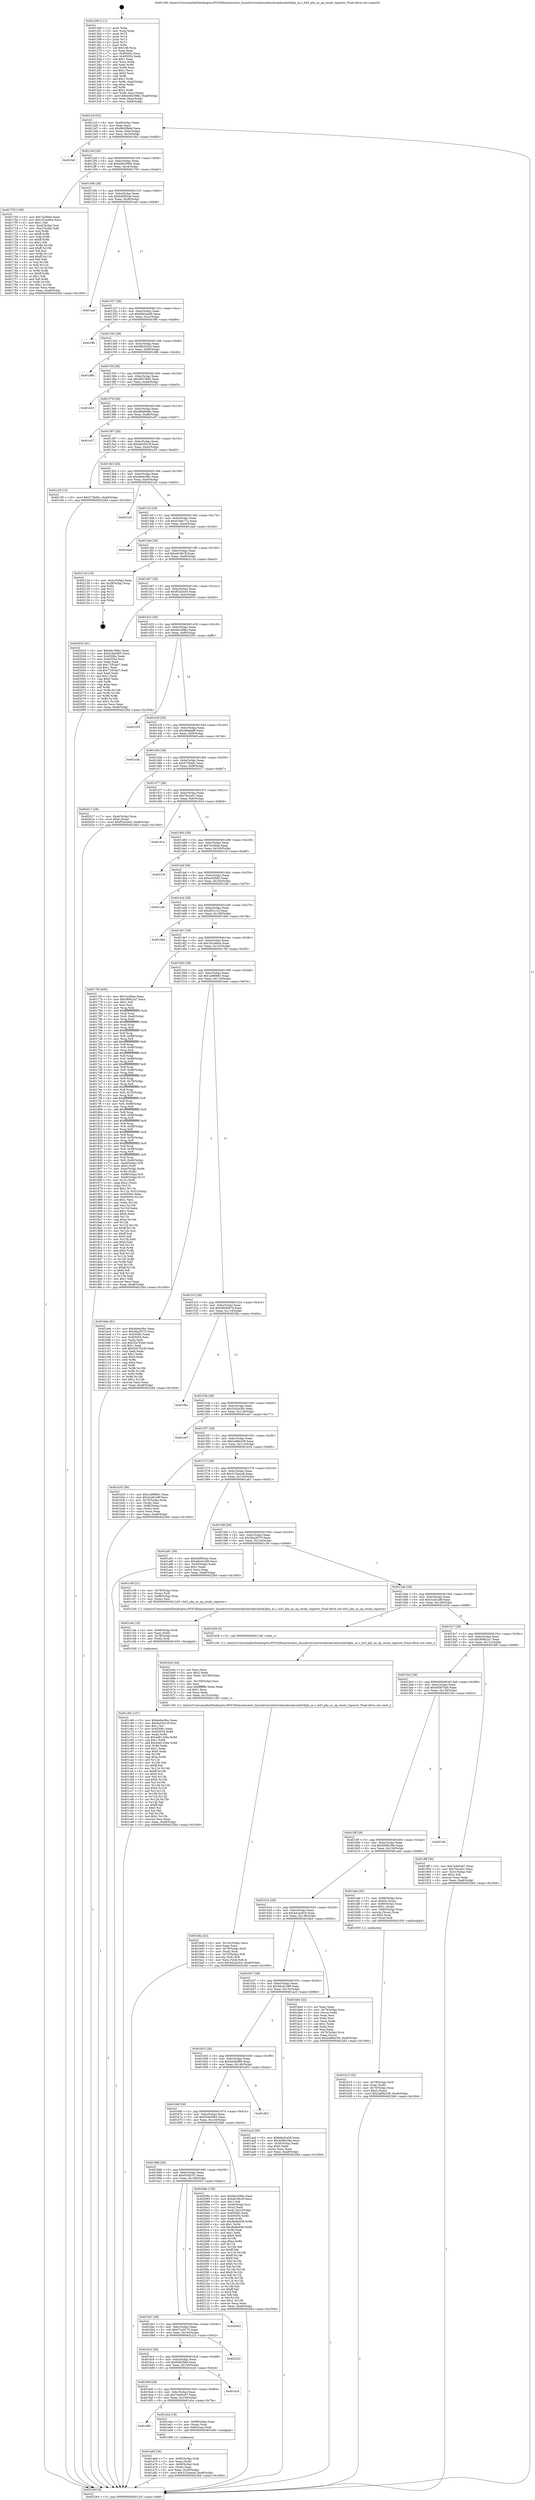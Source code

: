 digraph "0x401260" {
  label = "0x401260 (/mnt/c/Users/mathe/Desktop/tcc/POCII/binaries/extr_linuxdriversnetwirelessbroadcomb43phy_ac.c_b43_phy_ac_op_recalc_txpower_Final-ollvm.out::main(0))"
  labelloc = "t"
  node[shape=record]

  Entry [label="",width=0.3,height=0.3,shape=circle,fillcolor=black,style=filled]
  "0x4012cf" [label="{
     0x4012cf [32]\l
     | [instrs]\l
     &nbsp;&nbsp;0x4012cf \<+6\>: mov -0xa8(%rbp),%eax\l
     &nbsp;&nbsp;0x4012d5 \<+2\>: mov %eax,%ecx\l
     &nbsp;&nbsp;0x4012d7 \<+6\>: sub $0x9645fbb6,%ecx\l
     &nbsp;&nbsp;0x4012dd \<+6\>: mov %eax,-0xbc(%rbp)\l
     &nbsp;&nbsp;0x4012e3 \<+6\>: mov %ecx,-0xc0(%rbp)\l
     &nbsp;&nbsp;0x4012e9 \<+6\>: je 0000000000401fe5 \<main+0xd85\>\l
  }"]
  "0x401fe5" [label="{
     0x401fe5\l
  }", style=dashed]
  "0x4012ef" [label="{
     0x4012ef [28]\l
     | [instrs]\l
     &nbsp;&nbsp;0x4012ef \<+5\>: jmp 00000000004012f4 \<main+0x94\>\l
     &nbsp;&nbsp;0x4012f4 \<+6\>: mov -0xbc(%rbp),%eax\l
     &nbsp;&nbsp;0x4012fa \<+5\>: sub $0xb492396b,%eax\l
     &nbsp;&nbsp;0x4012ff \<+6\>: mov %eax,-0xc4(%rbp)\l
     &nbsp;&nbsp;0x401305 \<+6\>: je 0000000000401705 \<main+0x4a5\>\l
  }"]
  Exit [label="",width=0.3,height=0.3,shape=circle,fillcolor=black,style=filled,peripheries=2]
  "0x401705" [label="{
     0x401705 [106]\l
     | [instrs]\l
     &nbsp;&nbsp;0x401705 \<+5\>: mov $0x7ec0bbe,%eax\l
     &nbsp;&nbsp;0x40170a \<+5\>: mov $0x181eddca,%ecx\l
     &nbsp;&nbsp;0x40170f \<+2\>: mov $0x1,%dl\l
     &nbsp;&nbsp;0x401711 \<+7\>: mov -0xa2(%rbp),%sil\l
     &nbsp;&nbsp;0x401718 \<+7\>: mov -0xa1(%rbp),%dil\l
     &nbsp;&nbsp;0x40171f \<+3\>: mov %sil,%r8b\l
     &nbsp;&nbsp;0x401722 \<+4\>: xor $0xff,%r8b\l
     &nbsp;&nbsp;0x401726 \<+3\>: mov %dil,%r9b\l
     &nbsp;&nbsp;0x401729 \<+4\>: xor $0xff,%r9b\l
     &nbsp;&nbsp;0x40172d \<+3\>: xor $0x1,%dl\l
     &nbsp;&nbsp;0x401730 \<+3\>: mov %r8b,%r10b\l
     &nbsp;&nbsp;0x401733 \<+4\>: and $0xff,%r10b\l
     &nbsp;&nbsp;0x401737 \<+3\>: and %dl,%sil\l
     &nbsp;&nbsp;0x40173a \<+3\>: mov %r9b,%r11b\l
     &nbsp;&nbsp;0x40173d \<+4\>: and $0xff,%r11b\l
     &nbsp;&nbsp;0x401741 \<+3\>: and %dl,%dil\l
     &nbsp;&nbsp;0x401744 \<+3\>: or %sil,%r10b\l
     &nbsp;&nbsp;0x401747 \<+3\>: or %dil,%r11b\l
     &nbsp;&nbsp;0x40174a \<+3\>: xor %r11b,%r10b\l
     &nbsp;&nbsp;0x40174d \<+3\>: or %r9b,%r8b\l
     &nbsp;&nbsp;0x401750 \<+4\>: xor $0xff,%r8b\l
     &nbsp;&nbsp;0x401754 \<+3\>: or $0x1,%dl\l
     &nbsp;&nbsp;0x401757 \<+3\>: and %dl,%r8b\l
     &nbsp;&nbsp;0x40175a \<+3\>: or %r8b,%r10b\l
     &nbsp;&nbsp;0x40175d \<+4\>: test $0x1,%r10b\l
     &nbsp;&nbsp;0x401761 \<+3\>: cmovne %ecx,%eax\l
     &nbsp;&nbsp;0x401764 \<+6\>: mov %eax,-0xa8(%rbp)\l
     &nbsp;&nbsp;0x40176a \<+5\>: jmp 000000000040226d \<main+0x100d\>\l
  }"]
  "0x40130b" [label="{
     0x40130b [28]\l
     | [instrs]\l
     &nbsp;&nbsp;0x40130b \<+5\>: jmp 0000000000401310 \<main+0xb0\>\l
     &nbsp;&nbsp;0x401310 \<+6\>: mov -0xbc(%rbp),%eax\l
     &nbsp;&nbsp;0x401316 \<+5\>: sub $0xb4f002ae,%eax\l
     &nbsp;&nbsp;0x40131b \<+6\>: mov %eax,-0xc8(%rbp)\l
     &nbsp;&nbsp;0x401321 \<+6\>: je 0000000000401aaf \<main+0x84f\>\l
  }"]
  "0x40226d" [label="{
     0x40226d [5]\l
     | [instrs]\l
     &nbsp;&nbsp;0x40226d \<+5\>: jmp 00000000004012cf \<main+0x6f\>\l
  }"]
  "0x401260" [label="{
     0x401260 [111]\l
     | [instrs]\l
     &nbsp;&nbsp;0x401260 \<+1\>: push %rbp\l
     &nbsp;&nbsp;0x401261 \<+3\>: mov %rsp,%rbp\l
     &nbsp;&nbsp;0x401264 \<+2\>: push %r15\l
     &nbsp;&nbsp;0x401266 \<+2\>: push %r14\l
     &nbsp;&nbsp;0x401268 \<+2\>: push %r13\l
     &nbsp;&nbsp;0x40126a \<+2\>: push %r12\l
     &nbsp;&nbsp;0x40126c \<+1\>: push %rbx\l
     &nbsp;&nbsp;0x40126d \<+7\>: sub $0x148,%rsp\l
     &nbsp;&nbsp;0x401274 \<+2\>: xor %eax,%eax\l
     &nbsp;&nbsp;0x401276 \<+7\>: mov 0x40506c,%ecx\l
     &nbsp;&nbsp;0x40127d \<+7\>: mov 0x405054,%edx\l
     &nbsp;&nbsp;0x401284 \<+3\>: sub $0x1,%eax\l
     &nbsp;&nbsp;0x401287 \<+3\>: mov %ecx,%r8d\l
     &nbsp;&nbsp;0x40128a \<+3\>: add %eax,%r8d\l
     &nbsp;&nbsp;0x40128d \<+4\>: imul %r8d,%ecx\l
     &nbsp;&nbsp;0x401291 \<+3\>: and $0x1,%ecx\l
     &nbsp;&nbsp;0x401294 \<+3\>: cmp $0x0,%ecx\l
     &nbsp;&nbsp;0x401297 \<+4\>: sete %r9b\l
     &nbsp;&nbsp;0x40129b \<+4\>: and $0x1,%r9b\l
     &nbsp;&nbsp;0x40129f \<+7\>: mov %r9b,-0xa2(%rbp)\l
     &nbsp;&nbsp;0x4012a6 \<+3\>: cmp $0xa,%edx\l
     &nbsp;&nbsp;0x4012a9 \<+4\>: setl %r9b\l
     &nbsp;&nbsp;0x4012ad \<+4\>: and $0x1,%r9b\l
     &nbsp;&nbsp;0x4012b1 \<+7\>: mov %r9b,-0xa1(%rbp)\l
     &nbsp;&nbsp;0x4012b8 \<+10\>: movl $0xb492396b,-0xa8(%rbp)\l
     &nbsp;&nbsp;0x4012c2 \<+6\>: mov %edi,-0xac(%rbp)\l
     &nbsp;&nbsp;0x4012c8 \<+7\>: mov %rsi,-0xb8(%rbp)\l
  }"]
  "0x401c60" [label="{
     0x401c60 [147]\l
     | [instrs]\l
     &nbsp;&nbsp;0x401c60 \<+5\>: mov $0xde6ec9bc,%eax\l
     &nbsp;&nbsp;0x401c65 \<+5\>: mov $0xda03d13f,%esi\l
     &nbsp;&nbsp;0x401c6a \<+2\>: mov $0x1,%cl\l
     &nbsp;&nbsp;0x401c6c \<+7\>: mov 0x40506c,%edx\l
     &nbsp;&nbsp;0x401c73 \<+8\>: mov 0x405054,%r8d\l
     &nbsp;&nbsp;0x401c7b \<+3\>: mov %edx,%r9d\l
     &nbsp;&nbsp;0x401c7e \<+7\>: sub $0x4481328a,%r9d\l
     &nbsp;&nbsp;0x401c85 \<+4\>: sub $0x1,%r9d\l
     &nbsp;&nbsp;0x401c89 \<+7\>: add $0x4481328a,%r9d\l
     &nbsp;&nbsp;0x401c90 \<+4\>: imul %r9d,%edx\l
     &nbsp;&nbsp;0x401c94 \<+3\>: and $0x1,%edx\l
     &nbsp;&nbsp;0x401c97 \<+3\>: cmp $0x0,%edx\l
     &nbsp;&nbsp;0x401c9a \<+4\>: sete %r10b\l
     &nbsp;&nbsp;0x401c9e \<+4\>: cmp $0xa,%r8d\l
     &nbsp;&nbsp;0x401ca2 \<+4\>: setl %r11b\l
     &nbsp;&nbsp;0x401ca6 \<+3\>: mov %r10b,%bl\l
     &nbsp;&nbsp;0x401ca9 \<+3\>: xor $0xff,%bl\l
     &nbsp;&nbsp;0x401cac \<+3\>: mov %r11b,%r14b\l
     &nbsp;&nbsp;0x401caf \<+4\>: xor $0xff,%r14b\l
     &nbsp;&nbsp;0x401cb3 \<+3\>: xor $0x0,%cl\l
     &nbsp;&nbsp;0x401cb6 \<+3\>: mov %bl,%r15b\l
     &nbsp;&nbsp;0x401cb9 \<+4\>: and $0x0,%r15b\l
     &nbsp;&nbsp;0x401cbd \<+3\>: and %cl,%r10b\l
     &nbsp;&nbsp;0x401cc0 \<+3\>: mov %r14b,%r12b\l
     &nbsp;&nbsp;0x401cc3 \<+4\>: and $0x0,%r12b\l
     &nbsp;&nbsp;0x401cc7 \<+3\>: and %cl,%r11b\l
     &nbsp;&nbsp;0x401cca \<+3\>: or %r10b,%r15b\l
     &nbsp;&nbsp;0x401ccd \<+3\>: or %r11b,%r12b\l
     &nbsp;&nbsp;0x401cd0 \<+3\>: xor %r12b,%r15b\l
     &nbsp;&nbsp;0x401cd3 \<+3\>: or %r14b,%bl\l
     &nbsp;&nbsp;0x401cd6 \<+3\>: xor $0xff,%bl\l
     &nbsp;&nbsp;0x401cd9 \<+3\>: or $0x0,%cl\l
     &nbsp;&nbsp;0x401cdc \<+2\>: and %cl,%bl\l
     &nbsp;&nbsp;0x401cde \<+3\>: or %bl,%r15b\l
     &nbsp;&nbsp;0x401ce1 \<+4\>: test $0x1,%r15b\l
     &nbsp;&nbsp;0x401ce5 \<+3\>: cmovne %esi,%eax\l
     &nbsp;&nbsp;0x401ce8 \<+6\>: mov %eax,-0xa8(%rbp)\l
     &nbsp;&nbsp;0x401cee \<+5\>: jmp 000000000040226d \<main+0x100d\>\l
  }"]
  "0x401aaf" [label="{
     0x401aaf\l
  }", style=dashed]
  "0x401327" [label="{
     0x401327 [28]\l
     | [instrs]\l
     &nbsp;&nbsp;0x401327 \<+5\>: jmp 000000000040132c \<main+0xcc\>\l
     &nbsp;&nbsp;0x40132c \<+6\>: mov -0xbc(%rbp),%eax\l
     &nbsp;&nbsp;0x401332 \<+5\>: sub $0xb9a2ea58,%eax\l
     &nbsp;&nbsp;0x401337 \<+6\>: mov %eax,-0xcc(%rbp)\l
     &nbsp;&nbsp;0x40133d \<+6\>: je 0000000000401ff4 \<main+0xd94\>\l
  }"]
  "0x401c4e" [label="{
     0x401c4e [18]\l
     | [instrs]\l
     &nbsp;&nbsp;0x401c4e \<+4\>: mov -0x68(%rbp),%rdi\l
     &nbsp;&nbsp;0x401c52 \<+2\>: mov %eax,(%rdi)\l
     &nbsp;&nbsp;0x401c54 \<+4\>: mov -0x78(%rbp),%rdi\l
     &nbsp;&nbsp;0x401c58 \<+3\>: mov (%rdi),%rdi\l
     &nbsp;&nbsp;0x401c5b \<+5\>: call 0000000000401030 \<free@plt\>\l
     | [calls]\l
     &nbsp;&nbsp;0x401030 \{1\} (unknown)\l
  }"]
  "0x401ff4" [label="{
     0x401ff4\l
  }", style=dashed]
  "0x401343" [label="{
     0x401343 [28]\l
     | [instrs]\l
     &nbsp;&nbsp;0x401343 \<+5\>: jmp 0000000000401348 \<main+0xe8\>\l
     &nbsp;&nbsp;0x401348 \<+6\>: mov -0xbc(%rbp),%eax\l
     &nbsp;&nbsp;0x40134e \<+5\>: sub $0xbfb242d3,%eax\l
     &nbsp;&nbsp;0x401353 \<+6\>: mov %eax,-0xd0(%rbp)\l
     &nbsp;&nbsp;0x401359 \<+6\>: je 0000000000401d8b \<main+0xb2b\>\l
  }"]
  "0x401b8a" [label="{
     0x401b8a [42]\l
     | [instrs]\l
     &nbsp;&nbsp;0x401b8a \<+6\>: mov -0x15c(%rbp),%ecx\l
     &nbsp;&nbsp;0x401b90 \<+3\>: imul %eax,%ecx\l
     &nbsp;&nbsp;0x401b93 \<+4\>: mov -0x78(%rbp),%rdi\l
     &nbsp;&nbsp;0x401b97 \<+3\>: mov (%rdi),%rdi\l
     &nbsp;&nbsp;0x401b9a \<+4\>: mov -0x70(%rbp),%r8\l
     &nbsp;&nbsp;0x401b9e \<+3\>: movslq (%r8),%r8\l
     &nbsp;&nbsp;0x401ba1 \<+4\>: mov %ecx,(%rdi,%r8,4)\l
     &nbsp;&nbsp;0x401ba5 \<+10\>: movl $0x442ac918,-0xa8(%rbp)\l
     &nbsp;&nbsp;0x401baf \<+5\>: jmp 000000000040226d \<main+0x100d\>\l
  }"]
  "0x401d8b" [label="{
     0x401d8b\l
  }", style=dashed]
  "0x40135f" [label="{
     0x40135f [28]\l
     | [instrs]\l
     &nbsp;&nbsp;0x40135f \<+5\>: jmp 0000000000401364 \<main+0x104\>\l
     &nbsp;&nbsp;0x401364 \<+6\>: mov -0xbc(%rbp),%eax\l
     &nbsp;&nbsp;0x40136a \<+5\>: sub $0xd697df45,%eax\l
     &nbsp;&nbsp;0x40136f \<+6\>: mov %eax,-0xd4(%rbp)\l
     &nbsp;&nbsp;0x401375 \<+6\>: je 0000000000401e33 \<main+0xbd3\>\l
  }"]
  "0x401b5e" [label="{
     0x401b5e [44]\l
     | [instrs]\l
     &nbsp;&nbsp;0x401b5e \<+2\>: xor %ecx,%ecx\l
     &nbsp;&nbsp;0x401b60 \<+5\>: mov $0x2,%edx\l
     &nbsp;&nbsp;0x401b65 \<+6\>: mov %edx,-0x158(%rbp)\l
     &nbsp;&nbsp;0x401b6b \<+1\>: cltd\l
     &nbsp;&nbsp;0x401b6c \<+6\>: mov -0x158(%rbp),%esi\l
     &nbsp;&nbsp;0x401b72 \<+2\>: idiv %esi\l
     &nbsp;&nbsp;0x401b74 \<+6\>: imul $0xfffffffe,%edx,%edx\l
     &nbsp;&nbsp;0x401b7a \<+3\>: sub $0x1,%ecx\l
     &nbsp;&nbsp;0x401b7d \<+2\>: sub %ecx,%edx\l
     &nbsp;&nbsp;0x401b7f \<+6\>: mov %edx,-0x15c(%rbp)\l
     &nbsp;&nbsp;0x401b85 \<+5\>: call 0000000000401160 \<next_i\>\l
     | [calls]\l
     &nbsp;&nbsp;0x401160 \{1\} (/mnt/c/Users/mathe/Desktop/tcc/POCII/binaries/extr_linuxdriversnetwirelessbroadcomb43phy_ac.c_b43_phy_ac_op_recalc_txpower_Final-ollvm.out::next_i)\l
  }"]
  "0x401e33" [label="{
     0x401e33\l
  }", style=dashed]
  "0x40137b" [label="{
     0x40137b [28]\l
     | [instrs]\l
     &nbsp;&nbsp;0x40137b \<+5\>: jmp 0000000000401380 \<main+0x120\>\l
     &nbsp;&nbsp;0x401380 \<+6\>: mov -0xbc(%rbp),%eax\l
     &nbsp;&nbsp;0x401386 \<+5\>: sub $0xd9489e8e,%eax\l
     &nbsp;&nbsp;0x40138b \<+6\>: mov %eax,-0xd8(%rbp)\l
     &nbsp;&nbsp;0x401391 \<+6\>: je 0000000000401e57 \<main+0xbf7\>\l
  }"]
  "0x401b15" [label="{
     0x401b15 [32]\l
     | [instrs]\l
     &nbsp;&nbsp;0x401b15 \<+4\>: mov -0x78(%rbp),%rdi\l
     &nbsp;&nbsp;0x401b19 \<+3\>: mov %rax,(%rdi)\l
     &nbsp;&nbsp;0x401b1c \<+4\>: mov -0x70(%rbp),%rax\l
     &nbsp;&nbsp;0x401b20 \<+6\>: movl $0x0,(%rax)\l
     &nbsp;&nbsp;0x401b26 \<+10\>: movl $0x2a98e238,-0xa8(%rbp)\l
     &nbsp;&nbsp;0x401b30 \<+5\>: jmp 000000000040226d \<main+0x100d\>\l
  }"]
  "0x401e57" [label="{
     0x401e57\l
  }", style=dashed]
  "0x401397" [label="{
     0x401397 [28]\l
     | [instrs]\l
     &nbsp;&nbsp;0x401397 \<+5\>: jmp 000000000040139c \<main+0x13c\>\l
     &nbsp;&nbsp;0x40139c \<+6\>: mov -0xbc(%rbp),%eax\l
     &nbsp;&nbsp;0x4013a2 \<+5\>: sub $0xda03d13f,%eax\l
     &nbsp;&nbsp;0x4013a7 \<+6\>: mov %eax,-0xdc(%rbp)\l
     &nbsp;&nbsp;0x4013ad \<+6\>: je 0000000000401cf3 \<main+0xa93\>\l
  }"]
  "0x401a6d" [label="{
     0x401a6d [36]\l
     | [instrs]\l
     &nbsp;&nbsp;0x401a6d \<+7\>: mov -0x90(%rbp),%rdi\l
     &nbsp;&nbsp;0x401a74 \<+2\>: mov %eax,(%rdi)\l
     &nbsp;&nbsp;0x401a76 \<+7\>: mov -0x90(%rbp),%rdi\l
     &nbsp;&nbsp;0x401a7d \<+2\>: mov (%rdi),%eax\l
     &nbsp;&nbsp;0x401a7f \<+3\>: mov %eax,-0x30(%rbp)\l
     &nbsp;&nbsp;0x401a82 \<+10\>: movl $0x3154aac8,-0xa8(%rbp)\l
     &nbsp;&nbsp;0x401a8c \<+5\>: jmp 000000000040226d \<main+0x100d\>\l
  }"]
  "0x401cf3" [label="{
     0x401cf3 [15]\l
     | [instrs]\l
     &nbsp;&nbsp;0x401cf3 \<+10\>: movl $0x5736d0c,-0xa8(%rbp)\l
     &nbsp;&nbsp;0x401cfd \<+5\>: jmp 000000000040226d \<main+0x100d\>\l
  }"]
  "0x4013b3" [label="{
     0x4013b3 [28]\l
     | [instrs]\l
     &nbsp;&nbsp;0x4013b3 \<+5\>: jmp 00000000004013b8 \<main+0x158\>\l
     &nbsp;&nbsp;0x4013b8 \<+6\>: mov -0xbc(%rbp),%eax\l
     &nbsp;&nbsp;0x4013be \<+5\>: sub $0xde6ec9bc,%eax\l
     &nbsp;&nbsp;0x4013c3 \<+6\>: mov %eax,-0xe0(%rbp)\l
     &nbsp;&nbsp;0x4013c9 \<+6\>: je 00000000004021a5 \<main+0xf45\>\l
  }"]
  "0x4016fb" [label="{
     0x4016fb\l
  }", style=dashed]
  "0x4021a5" [label="{
     0x4021a5\l
  }", style=dashed]
  "0x4013cf" [label="{
     0x4013cf [28]\l
     | [instrs]\l
     &nbsp;&nbsp;0x4013cf \<+5\>: jmp 00000000004013d4 \<main+0x174\>\l
     &nbsp;&nbsp;0x4013d4 \<+6\>: mov -0xbc(%rbp),%eax\l
     &nbsp;&nbsp;0x4013da \<+5\>: sub $0xe16dc71a,%eax\l
     &nbsp;&nbsp;0x4013df \<+6\>: mov %eax,-0xe4(%rbp)\l
     &nbsp;&nbsp;0x4013e5 \<+6\>: je 0000000000401ead \<main+0xc4d\>\l
  }"]
  "0x401a5a" [label="{
     0x401a5a [19]\l
     | [instrs]\l
     &nbsp;&nbsp;0x401a5a \<+7\>: mov -0x98(%rbp),%rax\l
     &nbsp;&nbsp;0x401a61 \<+3\>: mov (%rax),%rax\l
     &nbsp;&nbsp;0x401a64 \<+4\>: mov 0x8(%rax),%rdi\l
     &nbsp;&nbsp;0x401a68 \<+5\>: call 0000000000401060 \<atoi@plt\>\l
     | [calls]\l
     &nbsp;&nbsp;0x401060 \{1\} (unknown)\l
  }"]
  "0x401ead" [label="{
     0x401ead\l
  }", style=dashed]
  "0x4013eb" [label="{
     0x4013eb [28]\l
     | [instrs]\l
     &nbsp;&nbsp;0x4013eb \<+5\>: jmp 00000000004013f0 \<main+0x190\>\l
     &nbsp;&nbsp;0x4013f0 \<+6\>: mov -0xbc(%rbp),%eax\l
     &nbsp;&nbsp;0x4013f6 \<+5\>: sub $0xe61f6c3f,%eax\l
     &nbsp;&nbsp;0x4013fb \<+6\>: mov %eax,-0xe8(%rbp)\l
     &nbsp;&nbsp;0x401401 \<+6\>: je 000000000040212d \<main+0xecd\>\l
  }"]
  "0x4016df" [label="{
     0x4016df [28]\l
     | [instrs]\l
     &nbsp;&nbsp;0x4016df \<+5\>: jmp 00000000004016e4 \<main+0x484\>\l
     &nbsp;&nbsp;0x4016e4 \<+6\>: mov -0xbc(%rbp),%eax\l
     &nbsp;&nbsp;0x4016ea \<+5\>: sub $0x7e445c67,%eax\l
     &nbsp;&nbsp;0x4016ef \<+6\>: mov %eax,-0x154(%rbp)\l
     &nbsp;&nbsp;0x4016f5 \<+6\>: je 0000000000401a5a \<main+0x7fa\>\l
  }"]
  "0x40212d" [label="{
     0x40212d [18]\l
     | [instrs]\l
     &nbsp;&nbsp;0x40212d \<+3\>: mov -0x2c(%rbp),%eax\l
     &nbsp;&nbsp;0x402130 \<+4\>: lea -0x28(%rbp),%rsp\l
     &nbsp;&nbsp;0x402134 \<+1\>: pop %rbx\l
     &nbsp;&nbsp;0x402135 \<+2\>: pop %r12\l
     &nbsp;&nbsp;0x402137 \<+2\>: pop %r13\l
     &nbsp;&nbsp;0x402139 \<+2\>: pop %r14\l
     &nbsp;&nbsp;0x40213b \<+2\>: pop %r15\l
     &nbsp;&nbsp;0x40213d \<+1\>: pop %rbp\l
     &nbsp;&nbsp;0x40213e \<+1\>: ret\l
  }"]
  "0x401407" [label="{
     0x401407 [28]\l
     | [instrs]\l
     &nbsp;&nbsp;0x401407 \<+5\>: jmp 000000000040140c \<main+0x1ac\>\l
     &nbsp;&nbsp;0x40140c \<+6\>: mov -0xbc(%rbp),%eax\l
     &nbsp;&nbsp;0x401412 \<+5\>: sub $0xf52e3ec0,%eax\l
     &nbsp;&nbsp;0x401417 \<+6\>: mov %eax,-0xec(%rbp)\l
     &nbsp;&nbsp;0x40141d \<+6\>: je 0000000000402033 \<main+0xdd3\>\l
  }"]
  "0x401e24" [label="{
     0x401e24\l
  }", style=dashed]
  "0x402033" [label="{
     0x402033 [91]\l
     | [instrs]\l
     &nbsp;&nbsp;0x402033 \<+5\>: mov $0xfeb169bc,%eax\l
     &nbsp;&nbsp;0x402038 \<+5\>: mov $0x5c9a5965,%ecx\l
     &nbsp;&nbsp;0x40203d \<+7\>: mov 0x40506c,%edx\l
     &nbsp;&nbsp;0x402044 \<+7\>: mov 0x405054,%esi\l
     &nbsp;&nbsp;0x40204b \<+2\>: mov %edx,%edi\l
     &nbsp;&nbsp;0x40204d \<+6\>: add $0x71f53dc7,%edi\l
     &nbsp;&nbsp;0x402053 \<+3\>: sub $0x1,%edi\l
     &nbsp;&nbsp;0x402056 \<+6\>: sub $0x71f53dc7,%edi\l
     &nbsp;&nbsp;0x40205c \<+3\>: imul %edi,%edx\l
     &nbsp;&nbsp;0x40205f \<+3\>: and $0x1,%edx\l
     &nbsp;&nbsp;0x402062 \<+3\>: cmp $0x0,%edx\l
     &nbsp;&nbsp;0x402065 \<+4\>: sete %r8b\l
     &nbsp;&nbsp;0x402069 \<+3\>: cmp $0xa,%esi\l
     &nbsp;&nbsp;0x40206c \<+4\>: setl %r9b\l
     &nbsp;&nbsp;0x402070 \<+3\>: mov %r8b,%r10b\l
     &nbsp;&nbsp;0x402073 \<+3\>: and %r9b,%r10b\l
     &nbsp;&nbsp;0x402076 \<+3\>: xor %r9b,%r8b\l
     &nbsp;&nbsp;0x402079 \<+3\>: or %r8b,%r10b\l
     &nbsp;&nbsp;0x40207c \<+4\>: test $0x1,%r10b\l
     &nbsp;&nbsp;0x402080 \<+3\>: cmovne %ecx,%eax\l
     &nbsp;&nbsp;0x402083 \<+6\>: mov %eax,-0xa8(%rbp)\l
     &nbsp;&nbsp;0x402089 \<+5\>: jmp 000000000040226d \<main+0x100d\>\l
  }"]
  "0x401423" [label="{
     0x401423 [28]\l
     | [instrs]\l
     &nbsp;&nbsp;0x401423 \<+5\>: jmp 0000000000401428 \<main+0x1c8\>\l
     &nbsp;&nbsp;0x401428 \<+6\>: mov -0xbc(%rbp),%eax\l
     &nbsp;&nbsp;0x40142e \<+5\>: sub $0xfeb169bc,%eax\l
     &nbsp;&nbsp;0x401433 \<+6\>: mov %eax,-0xf0(%rbp)\l
     &nbsp;&nbsp;0x401439 \<+6\>: je 0000000000402255 \<main+0xff5\>\l
  }"]
  "0x4016c3" [label="{
     0x4016c3 [28]\l
     | [instrs]\l
     &nbsp;&nbsp;0x4016c3 \<+5\>: jmp 00000000004016c8 \<main+0x468\>\l
     &nbsp;&nbsp;0x4016c8 \<+6\>: mov -0xbc(%rbp),%eax\l
     &nbsp;&nbsp;0x4016ce \<+5\>: sub $0x6af23fa9,%eax\l
     &nbsp;&nbsp;0x4016d3 \<+6\>: mov %eax,-0x150(%rbp)\l
     &nbsp;&nbsp;0x4016d9 \<+6\>: je 0000000000401e24 \<main+0xbc4\>\l
  }"]
  "0x402255" [label="{
     0x402255\l
  }", style=dashed]
  "0x40143f" [label="{
     0x40143f [28]\l
     | [instrs]\l
     &nbsp;&nbsp;0x40143f \<+5\>: jmp 0000000000401444 \<main+0x1e4\>\l
     &nbsp;&nbsp;0x401444 \<+6\>: mov -0xbc(%rbp),%eax\l
     &nbsp;&nbsp;0x40144a \<+5\>: sub $0x49eda88,%eax\l
     &nbsp;&nbsp;0x40144f \<+6\>: mov %eax,-0xf4(%rbp)\l
     &nbsp;&nbsp;0x401455 \<+6\>: je 0000000000401a4b \<main+0x7eb\>\l
  }"]
  "0x402222" [label="{
     0x402222\l
  }", style=dashed]
  "0x401a4b" [label="{
     0x401a4b\l
  }", style=dashed]
  "0x40145b" [label="{
     0x40145b [28]\l
     | [instrs]\l
     &nbsp;&nbsp;0x40145b \<+5\>: jmp 0000000000401460 \<main+0x200\>\l
     &nbsp;&nbsp;0x401460 \<+6\>: mov -0xbc(%rbp),%eax\l
     &nbsp;&nbsp;0x401466 \<+5\>: sub $0x5736d0c,%eax\l
     &nbsp;&nbsp;0x40146b \<+6\>: mov %eax,-0xf8(%rbp)\l
     &nbsp;&nbsp;0x401471 \<+6\>: je 0000000000402017 \<main+0xdb7\>\l
  }"]
  "0x4016a7" [label="{
     0x4016a7 [28]\l
     | [instrs]\l
     &nbsp;&nbsp;0x4016a7 \<+5\>: jmp 00000000004016ac \<main+0x44c\>\l
     &nbsp;&nbsp;0x4016ac \<+6\>: mov -0xbc(%rbp),%eax\l
     &nbsp;&nbsp;0x4016b2 \<+5\>: sub $0x67ac9170,%eax\l
     &nbsp;&nbsp;0x4016b7 \<+6\>: mov %eax,-0x14c(%rbp)\l
     &nbsp;&nbsp;0x4016bd \<+6\>: je 0000000000402222 \<main+0xfc2\>\l
  }"]
  "0x402017" [label="{
     0x402017 [28]\l
     | [instrs]\l
     &nbsp;&nbsp;0x402017 \<+7\>: mov -0xa0(%rbp),%rax\l
     &nbsp;&nbsp;0x40201e \<+6\>: movl $0x0,(%rax)\l
     &nbsp;&nbsp;0x402024 \<+10\>: movl $0xf52e3ec0,-0xa8(%rbp)\l
     &nbsp;&nbsp;0x40202e \<+5\>: jmp 000000000040226d \<main+0x100d\>\l
  }"]
  "0x401477" [label="{
     0x401477 [28]\l
     | [instrs]\l
     &nbsp;&nbsp;0x401477 \<+5\>: jmp 000000000040147c \<main+0x21c\>\l
     &nbsp;&nbsp;0x40147c \<+6\>: mov -0xbc(%rbp),%eax\l
     &nbsp;&nbsp;0x401482 \<+5\>: sub $0x76cca01,%eax\l
     &nbsp;&nbsp;0x401487 \<+6\>: mov %eax,-0xfc(%rbp)\l
     &nbsp;&nbsp;0x40148d \<+6\>: je 000000000040191d \<main+0x6bd\>\l
  }"]
  "0x402003" [label="{
     0x402003\l
  }", style=dashed]
  "0x40191d" [label="{
     0x40191d\l
  }", style=dashed]
  "0x401493" [label="{
     0x401493 [28]\l
     | [instrs]\l
     &nbsp;&nbsp;0x401493 \<+5\>: jmp 0000000000401498 \<main+0x238\>\l
     &nbsp;&nbsp;0x401498 \<+6\>: mov -0xbc(%rbp),%eax\l
     &nbsp;&nbsp;0x40149e \<+5\>: sub $0x7ec0bbe,%eax\l
     &nbsp;&nbsp;0x4014a3 \<+6\>: mov %eax,-0x100(%rbp)\l
     &nbsp;&nbsp;0x4014a9 \<+6\>: je 000000000040213f \<main+0xedf\>\l
  }"]
  "0x40168b" [label="{
     0x40168b [28]\l
     | [instrs]\l
     &nbsp;&nbsp;0x40168b \<+5\>: jmp 0000000000401690 \<main+0x430\>\l
     &nbsp;&nbsp;0x401690 \<+6\>: mov -0xbc(%rbp),%eax\l
     &nbsp;&nbsp;0x401696 \<+5\>: sub $0x635fa7f1,%eax\l
     &nbsp;&nbsp;0x40169b \<+6\>: mov %eax,-0x148(%rbp)\l
     &nbsp;&nbsp;0x4016a1 \<+6\>: je 0000000000402003 \<main+0xda3\>\l
  }"]
  "0x40213f" [label="{
     0x40213f\l
  }", style=dashed]
  "0x4014af" [label="{
     0x4014af [28]\l
     | [instrs]\l
     &nbsp;&nbsp;0x4014af \<+5\>: jmp 00000000004014b4 \<main+0x254\>\l
     &nbsp;&nbsp;0x4014b4 \<+6\>: mov -0xbc(%rbp),%eax\l
     &nbsp;&nbsp;0x4014ba \<+5\>: sub $0xac02682,%eax\l
     &nbsp;&nbsp;0x4014bf \<+6\>: mov %eax,-0x104(%rbp)\l
     &nbsp;&nbsp;0x4014c5 \<+6\>: je 00000000004021db \<main+0xf7b\>\l
  }"]
  "0x40208e" [label="{
     0x40208e [159]\l
     | [instrs]\l
     &nbsp;&nbsp;0x40208e \<+5\>: mov $0xfeb169bc,%eax\l
     &nbsp;&nbsp;0x402093 \<+5\>: mov $0xe61f6c3f,%ecx\l
     &nbsp;&nbsp;0x402098 \<+2\>: mov $0x1,%dl\l
     &nbsp;&nbsp;0x40209a \<+7\>: mov -0xa0(%rbp),%rsi\l
     &nbsp;&nbsp;0x4020a1 \<+2\>: mov (%rsi),%edi\l
     &nbsp;&nbsp;0x4020a3 \<+3\>: mov %edi,-0x2c(%rbp)\l
     &nbsp;&nbsp;0x4020a6 \<+7\>: mov 0x40506c,%edi\l
     &nbsp;&nbsp;0x4020ad \<+8\>: mov 0x405054,%r8d\l
     &nbsp;&nbsp;0x4020b5 \<+3\>: mov %edi,%r9d\l
     &nbsp;&nbsp;0x4020b8 \<+7\>: add $0x4bf4e938,%r9d\l
     &nbsp;&nbsp;0x4020bf \<+4\>: sub $0x1,%r9d\l
     &nbsp;&nbsp;0x4020c3 \<+7\>: sub $0x4bf4e938,%r9d\l
     &nbsp;&nbsp;0x4020ca \<+4\>: imul %r9d,%edi\l
     &nbsp;&nbsp;0x4020ce \<+3\>: and $0x1,%edi\l
     &nbsp;&nbsp;0x4020d1 \<+3\>: cmp $0x0,%edi\l
     &nbsp;&nbsp;0x4020d4 \<+4\>: sete %r10b\l
     &nbsp;&nbsp;0x4020d8 \<+4\>: cmp $0xa,%r8d\l
     &nbsp;&nbsp;0x4020dc \<+4\>: setl %r11b\l
     &nbsp;&nbsp;0x4020e0 \<+3\>: mov %r10b,%bl\l
     &nbsp;&nbsp;0x4020e3 \<+3\>: xor $0xff,%bl\l
     &nbsp;&nbsp;0x4020e6 \<+3\>: mov %r11b,%r14b\l
     &nbsp;&nbsp;0x4020e9 \<+4\>: xor $0xff,%r14b\l
     &nbsp;&nbsp;0x4020ed \<+3\>: xor $0x0,%dl\l
     &nbsp;&nbsp;0x4020f0 \<+3\>: mov %bl,%r15b\l
     &nbsp;&nbsp;0x4020f3 \<+4\>: and $0x0,%r15b\l
     &nbsp;&nbsp;0x4020f7 \<+3\>: and %dl,%r10b\l
     &nbsp;&nbsp;0x4020fa \<+3\>: mov %r14b,%r12b\l
     &nbsp;&nbsp;0x4020fd \<+4\>: and $0x0,%r12b\l
     &nbsp;&nbsp;0x402101 \<+3\>: and %dl,%r11b\l
     &nbsp;&nbsp;0x402104 \<+3\>: or %r10b,%r15b\l
     &nbsp;&nbsp;0x402107 \<+3\>: or %r11b,%r12b\l
     &nbsp;&nbsp;0x40210a \<+3\>: xor %r12b,%r15b\l
     &nbsp;&nbsp;0x40210d \<+3\>: or %r14b,%bl\l
     &nbsp;&nbsp;0x402110 \<+3\>: xor $0xff,%bl\l
     &nbsp;&nbsp;0x402113 \<+3\>: or $0x0,%dl\l
     &nbsp;&nbsp;0x402116 \<+2\>: and %dl,%bl\l
     &nbsp;&nbsp;0x402118 \<+3\>: or %bl,%r15b\l
     &nbsp;&nbsp;0x40211b \<+4\>: test $0x1,%r15b\l
     &nbsp;&nbsp;0x40211f \<+3\>: cmovne %ecx,%eax\l
     &nbsp;&nbsp;0x402122 \<+6\>: mov %eax,-0xa8(%rbp)\l
     &nbsp;&nbsp;0x402128 \<+5\>: jmp 000000000040226d \<main+0x100d\>\l
  }"]
  "0x4021db" [label="{
     0x4021db\l
  }", style=dashed]
  "0x4014cb" [label="{
     0x4014cb [28]\l
     | [instrs]\l
     &nbsp;&nbsp;0x4014cb \<+5\>: jmp 00000000004014d0 \<main+0x270\>\l
     &nbsp;&nbsp;0x4014d0 \<+6\>: mov -0xbc(%rbp),%eax\l
     &nbsp;&nbsp;0x4014d6 \<+5\>: sub $0xdf31c1d,%eax\l
     &nbsp;&nbsp;0x4014db \<+6\>: mov %eax,-0x108(%rbp)\l
     &nbsp;&nbsp;0x4014e1 \<+6\>: je 00000000004019a6 \<main+0x746\>\l
  }"]
  "0x40166f" [label="{
     0x40166f [28]\l
     | [instrs]\l
     &nbsp;&nbsp;0x40166f \<+5\>: jmp 0000000000401674 \<main+0x414\>\l
     &nbsp;&nbsp;0x401674 \<+6\>: mov -0xbc(%rbp),%eax\l
     &nbsp;&nbsp;0x40167a \<+5\>: sub $0x5c9a5965,%eax\l
     &nbsp;&nbsp;0x40167f \<+6\>: mov %eax,-0x144(%rbp)\l
     &nbsp;&nbsp;0x401685 \<+6\>: je 000000000040208e \<main+0xe2e\>\l
  }"]
  "0x4019a6" [label="{
     0x4019a6\l
  }", style=dashed]
  "0x4014e7" [label="{
     0x4014e7 [28]\l
     | [instrs]\l
     &nbsp;&nbsp;0x4014e7 \<+5\>: jmp 00000000004014ec \<main+0x28c\>\l
     &nbsp;&nbsp;0x4014ec \<+6\>: mov -0xbc(%rbp),%eax\l
     &nbsp;&nbsp;0x4014f2 \<+5\>: sub $0x181eddca,%eax\l
     &nbsp;&nbsp;0x4014f7 \<+6\>: mov %eax,-0x10c(%rbp)\l
     &nbsp;&nbsp;0x4014fd \<+6\>: je 000000000040176f \<main+0x50f\>\l
  }"]
  "0x401d02" [label="{
     0x401d02\l
  }", style=dashed]
  "0x40176f" [label="{
     0x40176f [400]\l
     | [instrs]\l
     &nbsp;&nbsp;0x40176f \<+5\>: mov $0x7ec0bbe,%eax\l
     &nbsp;&nbsp;0x401774 \<+5\>: mov $0x3f08c2a7,%ecx\l
     &nbsp;&nbsp;0x401779 \<+2\>: mov $0x1,%dl\l
     &nbsp;&nbsp;0x40177b \<+2\>: xor %esi,%esi\l
     &nbsp;&nbsp;0x40177d \<+3\>: mov %rsp,%rdi\l
     &nbsp;&nbsp;0x401780 \<+4\>: add $0xfffffffffffffff0,%rdi\l
     &nbsp;&nbsp;0x401784 \<+3\>: mov %rdi,%rsp\l
     &nbsp;&nbsp;0x401787 \<+7\>: mov %rdi,-0xa0(%rbp)\l
     &nbsp;&nbsp;0x40178e \<+3\>: mov %rsp,%rdi\l
     &nbsp;&nbsp;0x401791 \<+4\>: add $0xfffffffffffffff0,%rdi\l
     &nbsp;&nbsp;0x401795 \<+3\>: mov %rdi,%rsp\l
     &nbsp;&nbsp;0x401798 \<+3\>: mov %rsp,%r8\l
     &nbsp;&nbsp;0x40179b \<+4\>: add $0xfffffffffffffff0,%r8\l
     &nbsp;&nbsp;0x40179f \<+3\>: mov %r8,%rsp\l
     &nbsp;&nbsp;0x4017a2 \<+7\>: mov %r8,-0x98(%rbp)\l
     &nbsp;&nbsp;0x4017a9 \<+3\>: mov %rsp,%r8\l
     &nbsp;&nbsp;0x4017ac \<+4\>: add $0xfffffffffffffff0,%r8\l
     &nbsp;&nbsp;0x4017b0 \<+3\>: mov %r8,%rsp\l
     &nbsp;&nbsp;0x4017b3 \<+7\>: mov %r8,-0x90(%rbp)\l
     &nbsp;&nbsp;0x4017ba \<+3\>: mov %rsp,%r8\l
     &nbsp;&nbsp;0x4017bd \<+4\>: add $0xfffffffffffffff0,%r8\l
     &nbsp;&nbsp;0x4017c1 \<+3\>: mov %r8,%rsp\l
     &nbsp;&nbsp;0x4017c4 \<+7\>: mov %r8,-0x88(%rbp)\l
     &nbsp;&nbsp;0x4017cb \<+3\>: mov %rsp,%r8\l
     &nbsp;&nbsp;0x4017ce \<+4\>: add $0xfffffffffffffff0,%r8\l
     &nbsp;&nbsp;0x4017d2 \<+3\>: mov %r8,%rsp\l
     &nbsp;&nbsp;0x4017d5 \<+4\>: mov %r8,-0x80(%rbp)\l
     &nbsp;&nbsp;0x4017d9 \<+3\>: mov %rsp,%r8\l
     &nbsp;&nbsp;0x4017dc \<+4\>: add $0xfffffffffffffff0,%r8\l
     &nbsp;&nbsp;0x4017e0 \<+3\>: mov %r8,%rsp\l
     &nbsp;&nbsp;0x4017e3 \<+4\>: mov %r8,-0x78(%rbp)\l
     &nbsp;&nbsp;0x4017e7 \<+3\>: mov %rsp,%r8\l
     &nbsp;&nbsp;0x4017ea \<+4\>: add $0xfffffffffffffff0,%r8\l
     &nbsp;&nbsp;0x4017ee \<+3\>: mov %r8,%rsp\l
     &nbsp;&nbsp;0x4017f1 \<+4\>: mov %r8,-0x70(%rbp)\l
     &nbsp;&nbsp;0x4017f5 \<+3\>: mov %rsp,%r8\l
     &nbsp;&nbsp;0x4017f8 \<+4\>: add $0xfffffffffffffff0,%r8\l
     &nbsp;&nbsp;0x4017fc \<+3\>: mov %r8,%rsp\l
     &nbsp;&nbsp;0x4017ff \<+4\>: mov %r8,-0x68(%rbp)\l
     &nbsp;&nbsp;0x401803 \<+3\>: mov %rsp,%r8\l
     &nbsp;&nbsp;0x401806 \<+4\>: add $0xfffffffffffffff0,%r8\l
     &nbsp;&nbsp;0x40180a \<+3\>: mov %r8,%rsp\l
     &nbsp;&nbsp;0x40180d \<+4\>: mov %r8,-0x60(%rbp)\l
     &nbsp;&nbsp;0x401811 \<+3\>: mov %rsp,%r8\l
     &nbsp;&nbsp;0x401814 \<+4\>: add $0xfffffffffffffff0,%r8\l
     &nbsp;&nbsp;0x401818 \<+3\>: mov %r8,%rsp\l
     &nbsp;&nbsp;0x40181b \<+4\>: mov %r8,-0x58(%rbp)\l
     &nbsp;&nbsp;0x40181f \<+3\>: mov %rsp,%r8\l
     &nbsp;&nbsp;0x401822 \<+4\>: add $0xfffffffffffffff0,%r8\l
     &nbsp;&nbsp;0x401826 \<+3\>: mov %r8,%rsp\l
     &nbsp;&nbsp;0x401829 \<+4\>: mov %r8,-0x50(%rbp)\l
     &nbsp;&nbsp;0x40182d \<+3\>: mov %rsp,%r8\l
     &nbsp;&nbsp;0x401830 \<+4\>: add $0xfffffffffffffff0,%r8\l
     &nbsp;&nbsp;0x401834 \<+3\>: mov %r8,%rsp\l
     &nbsp;&nbsp;0x401837 \<+4\>: mov %r8,-0x48(%rbp)\l
     &nbsp;&nbsp;0x40183b \<+3\>: mov %rsp,%r8\l
     &nbsp;&nbsp;0x40183e \<+4\>: add $0xfffffffffffffff0,%r8\l
     &nbsp;&nbsp;0x401842 \<+3\>: mov %r8,%rsp\l
     &nbsp;&nbsp;0x401845 \<+4\>: mov %r8,-0x40(%rbp)\l
     &nbsp;&nbsp;0x401849 \<+7\>: mov -0xa0(%rbp),%r8\l
     &nbsp;&nbsp;0x401850 \<+7\>: movl $0x0,(%r8)\l
     &nbsp;&nbsp;0x401857 \<+7\>: mov -0xac(%rbp),%r9d\l
     &nbsp;&nbsp;0x40185e \<+3\>: mov %r9d,(%rdi)\l
     &nbsp;&nbsp;0x401861 \<+7\>: mov -0x98(%rbp),%r8\l
     &nbsp;&nbsp;0x401868 \<+7\>: mov -0xb8(%rbp),%r10\l
     &nbsp;&nbsp;0x40186f \<+3\>: mov %r10,(%r8)\l
     &nbsp;&nbsp;0x401872 \<+3\>: cmpl $0x2,(%rdi)\l
     &nbsp;&nbsp;0x401875 \<+4\>: setne %r11b\l
     &nbsp;&nbsp;0x401879 \<+4\>: and $0x1,%r11b\l
     &nbsp;&nbsp;0x40187d \<+4\>: mov %r11b,-0x31(%rbp)\l
     &nbsp;&nbsp;0x401881 \<+7\>: mov 0x40506c,%ebx\l
     &nbsp;&nbsp;0x401888 \<+8\>: mov 0x405054,%r14d\l
     &nbsp;&nbsp;0x401890 \<+3\>: sub $0x1,%esi\l
     &nbsp;&nbsp;0x401893 \<+3\>: mov %ebx,%r15d\l
     &nbsp;&nbsp;0x401896 \<+3\>: add %esi,%r15d\l
     &nbsp;&nbsp;0x401899 \<+4\>: imul %r15d,%ebx\l
     &nbsp;&nbsp;0x40189d \<+3\>: and $0x1,%ebx\l
     &nbsp;&nbsp;0x4018a0 \<+3\>: cmp $0x0,%ebx\l
     &nbsp;&nbsp;0x4018a3 \<+4\>: sete %r11b\l
     &nbsp;&nbsp;0x4018a7 \<+4\>: cmp $0xa,%r14d\l
     &nbsp;&nbsp;0x4018ab \<+4\>: setl %r12b\l
     &nbsp;&nbsp;0x4018af \<+3\>: mov %r11b,%r13b\l
     &nbsp;&nbsp;0x4018b2 \<+4\>: xor $0xff,%r13b\l
     &nbsp;&nbsp;0x4018b6 \<+3\>: mov %r12b,%sil\l
     &nbsp;&nbsp;0x4018b9 \<+4\>: xor $0xff,%sil\l
     &nbsp;&nbsp;0x4018bd \<+3\>: xor $0x0,%dl\l
     &nbsp;&nbsp;0x4018c0 \<+3\>: mov %r13b,%dil\l
     &nbsp;&nbsp;0x4018c3 \<+4\>: and $0x0,%dil\l
     &nbsp;&nbsp;0x4018c7 \<+3\>: and %dl,%r11b\l
     &nbsp;&nbsp;0x4018ca \<+3\>: mov %sil,%r8b\l
     &nbsp;&nbsp;0x4018cd \<+4\>: and $0x0,%r8b\l
     &nbsp;&nbsp;0x4018d1 \<+3\>: and %dl,%r12b\l
     &nbsp;&nbsp;0x4018d4 \<+3\>: or %r11b,%dil\l
     &nbsp;&nbsp;0x4018d7 \<+3\>: or %r12b,%r8b\l
     &nbsp;&nbsp;0x4018da \<+3\>: xor %r8b,%dil\l
     &nbsp;&nbsp;0x4018dd \<+3\>: or %sil,%r13b\l
     &nbsp;&nbsp;0x4018e0 \<+4\>: xor $0xff,%r13b\l
     &nbsp;&nbsp;0x4018e4 \<+3\>: or $0x0,%dl\l
     &nbsp;&nbsp;0x4018e7 \<+3\>: and %dl,%r13b\l
     &nbsp;&nbsp;0x4018ea \<+3\>: or %r13b,%dil\l
     &nbsp;&nbsp;0x4018ed \<+4\>: test $0x1,%dil\l
     &nbsp;&nbsp;0x4018f1 \<+3\>: cmovne %ecx,%eax\l
     &nbsp;&nbsp;0x4018f4 \<+6\>: mov %eax,-0xa8(%rbp)\l
     &nbsp;&nbsp;0x4018fa \<+5\>: jmp 000000000040226d \<main+0x100d\>\l
  }"]
  "0x401503" [label="{
     0x401503 [28]\l
     | [instrs]\l
     &nbsp;&nbsp;0x401503 \<+5\>: jmp 0000000000401508 \<main+0x2a8\>\l
     &nbsp;&nbsp;0x401508 \<+6\>: mov -0xbc(%rbp),%eax\l
     &nbsp;&nbsp;0x40150e \<+5\>: sub $0x1a96fb81,%eax\l
     &nbsp;&nbsp;0x401513 \<+6\>: mov %eax,-0x110(%rbp)\l
     &nbsp;&nbsp;0x401519 \<+6\>: je 0000000000401bde \<main+0x97e\>\l
  }"]
  "0x401653" [label="{
     0x401653 [28]\l
     | [instrs]\l
     &nbsp;&nbsp;0x401653 \<+5\>: jmp 0000000000401658 \<main+0x3f8\>\l
     &nbsp;&nbsp;0x401658 \<+6\>: mov -0xbc(%rbp),%eax\l
     &nbsp;&nbsp;0x40165e \<+5\>: sub $0x4a56ef66,%eax\l
     &nbsp;&nbsp;0x401663 \<+6\>: mov %eax,-0x140(%rbp)\l
     &nbsp;&nbsp;0x401669 \<+6\>: je 0000000000401d02 \<main+0xaa2\>\l
  }"]
  "0x401acd" [label="{
     0x401acd [30]\l
     | [instrs]\l
     &nbsp;&nbsp;0x401acd \<+5\>: mov $0xb9a2ea58,%eax\l
     &nbsp;&nbsp;0x401ad2 \<+5\>: mov $0x4068c39e,%ecx\l
     &nbsp;&nbsp;0x401ad7 \<+3\>: mov -0x30(%rbp),%edx\l
     &nbsp;&nbsp;0x401ada \<+3\>: cmp $0x0,%edx\l
     &nbsp;&nbsp;0x401add \<+3\>: cmove %ecx,%eax\l
     &nbsp;&nbsp;0x401ae0 \<+6\>: mov %eax,-0xa8(%rbp)\l
     &nbsp;&nbsp;0x401ae6 \<+5\>: jmp 000000000040226d \<main+0x100d\>\l
  }"]
  "0x401bde" [label="{
     0x401bde [91]\l
     | [instrs]\l
     &nbsp;&nbsp;0x401bde \<+5\>: mov $0xde6ec9bc,%eax\l
     &nbsp;&nbsp;0x401be3 \<+5\>: mov $0x36a2f370,%ecx\l
     &nbsp;&nbsp;0x401be8 \<+7\>: mov 0x40506c,%edx\l
     &nbsp;&nbsp;0x401bef \<+7\>: mov 0x405054,%esi\l
     &nbsp;&nbsp;0x401bf6 \<+2\>: mov %edx,%edi\l
     &nbsp;&nbsp;0x401bf8 \<+6\>: sub $0x52b7624b,%edi\l
     &nbsp;&nbsp;0x401bfe \<+3\>: sub $0x1,%edi\l
     &nbsp;&nbsp;0x401c01 \<+6\>: add $0x52b7624b,%edi\l
     &nbsp;&nbsp;0x401c07 \<+3\>: imul %edi,%edx\l
     &nbsp;&nbsp;0x401c0a \<+3\>: and $0x1,%edx\l
     &nbsp;&nbsp;0x401c0d \<+3\>: cmp $0x0,%edx\l
     &nbsp;&nbsp;0x401c10 \<+4\>: sete %r8b\l
     &nbsp;&nbsp;0x401c14 \<+3\>: cmp $0xa,%esi\l
     &nbsp;&nbsp;0x401c17 \<+4\>: setl %r9b\l
     &nbsp;&nbsp;0x401c1b \<+3\>: mov %r8b,%r10b\l
     &nbsp;&nbsp;0x401c1e \<+3\>: and %r9b,%r10b\l
     &nbsp;&nbsp;0x401c21 \<+3\>: xor %r9b,%r8b\l
     &nbsp;&nbsp;0x401c24 \<+3\>: or %r8b,%r10b\l
     &nbsp;&nbsp;0x401c27 \<+4\>: test $0x1,%r10b\l
     &nbsp;&nbsp;0x401c2b \<+3\>: cmovne %ecx,%eax\l
     &nbsp;&nbsp;0x401c2e \<+6\>: mov %eax,-0xa8(%rbp)\l
     &nbsp;&nbsp;0x401c34 \<+5\>: jmp 000000000040226d \<main+0x100d\>\l
  }"]
  "0x40151f" [label="{
     0x40151f [28]\l
     | [instrs]\l
     &nbsp;&nbsp;0x40151f \<+5\>: jmp 0000000000401524 \<main+0x2c4\>\l
     &nbsp;&nbsp;0x401524 \<+6\>: mov -0xbc(%rbp),%eax\l
     &nbsp;&nbsp;0x40152a \<+5\>: sub $0x26b5b67d,%eax\l
     &nbsp;&nbsp;0x40152f \<+6\>: mov %eax,-0x114(%rbp)\l
     &nbsp;&nbsp;0x401535 \<+6\>: je 0000000000401f6a \<main+0xd0a\>\l
  }"]
  "0x401637" [label="{
     0x401637 [28]\l
     | [instrs]\l
     &nbsp;&nbsp;0x401637 \<+5\>: jmp 000000000040163c \<main+0x3dc\>\l
     &nbsp;&nbsp;0x40163c \<+6\>: mov -0xbc(%rbp),%eax\l
     &nbsp;&nbsp;0x401642 \<+5\>: sub $0x46cd1289,%eax\l
     &nbsp;&nbsp;0x401647 \<+6\>: mov %eax,-0x13c(%rbp)\l
     &nbsp;&nbsp;0x40164d \<+6\>: je 0000000000401acd \<main+0x86d\>\l
  }"]
  "0x401f6a" [label="{
     0x401f6a\l
  }", style=dashed]
  "0x40153b" [label="{
     0x40153b [28]\l
     | [instrs]\l
     &nbsp;&nbsp;0x40153b \<+5\>: jmp 0000000000401540 \<main+0x2e0\>\l
     &nbsp;&nbsp;0x401540 \<+6\>: mov -0xbc(%rbp),%eax\l
     &nbsp;&nbsp;0x401546 \<+5\>: sub $0x2a52a38c,%eax\l
     &nbsp;&nbsp;0x40154b \<+6\>: mov %eax,-0x118(%rbp)\l
     &nbsp;&nbsp;0x401551 \<+6\>: je 0000000000401ed7 \<main+0xc77\>\l
  }"]
  "0x401bb4" [label="{
     0x401bb4 [42]\l
     | [instrs]\l
     &nbsp;&nbsp;0x401bb4 \<+2\>: xor %eax,%eax\l
     &nbsp;&nbsp;0x401bb6 \<+4\>: mov -0x70(%rbp),%rcx\l
     &nbsp;&nbsp;0x401bba \<+2\>: mov (%rcx),%edx\l
     &nbsp;&nbsp;0x401bbc \<+2\>: mov %eax,%esi\l
     &nbsp;&nbsp;0x401bbe \<+2\>: sub %edx,%esi\l
     &nbsp;&nbsp;0x401bc0 \<+2\>: mov %eax,%edx\l
     &nbsp;&nbsp;0x401bc2 \<+3\>: sub $0x1,%edx\l
     &nbsp;&nbsp;0x401bc5 \<+2\>: add %edx,%esi\l
     &nbsp;&nbsp;0x401bc7 \<+2\>: sub %esi,%eax\l
     &nbsp;&nbsp;0x401bc9 \<+4\>: mov -0x70(%rbp),%rcx\l
     &nbsp;&nbsp;0x401bcd \<+2\>: mov %eax,(%rcx)\l
     &nbsp;&nbsp;0x401bcf \<+10\>: movl $0x2a98e238,-0xa8(%rbp)\l
     &nbsp;&nbsp;0x401bd9 \<+5\>: jmp 000000000040226d \<main+0x100d\>\l
  }"]
  "0x401ed7" [label="{
     0x401ed7\l
  }", style=dashed]
  "0x401557" [label="{
     0x401557 [28]\l
     | [instrs]\l
     &nbsp;&nbsp;0x401557 \<+5\>: jmp 000000000040155c \<main+0x2fc\>\l
     &nbsp;&nbsp;0x40155c \<+6\>: mov -0xbc(%rbp),%eax\l
     &nbsp;&nbsp;0x401562 \<+5\>: sub $0x2a98e238,%eax\l
     &nbsp;&nbsp;0x401567 \<+6\>: mov %eax,-0x11c(%rbp)\l
     &nbsp;&nbsp;0x40156d \<+6\>: je 0000000000401b35 \<main+0x8d5\>\l
  }"]
  "0x40161b" [label="{
     0x40161b [28]\l
     | [instrs]\l
     &nbsp;&nbsp;0x40161b \<+5\>: jmp 0000000000401620 \<main+0x3c0\>\l
     &nbsp;&nbsp;0x401620 \<+6\>: mov -0xbc(%rbp),%eax\l
     &nbsp;&nbsp;0x401626 \<+5\>: sub $0x442ac918,%eax\l
     &nbsp;&nbsp;0x40162b \<+6\>: mov %eax,-0x138(%rbp)\l
     &nbsp;&nbsp;0x401631 \<+6\>: je 0000000000401bb4 \<main+0x954\>\l
  }"]
  "0x401b35" [label="{
     0x401b35 [36]\l
     | [instrs]\l
     &nbsp;&nbsp;0x401b35 \<+5\>: mov $0x1a96fb81,%eax\l
     &nbsp;&nbsp;0x401b3a \<+5\>: mov $0x3ca81a9f,%ecx\l
     &nbsp;&nbsp;0x401b3f \<+4\>: mov -0x70(%rbp),%rdx\l
     &nbsp;&nbsp;0x401b43 \<+2\>: mov (%rdx),%esi\l
     &nbsp;&nbsp;0x401b45 \<+4\>: mov -0x80(%rbp),%rdx\l
     &nbsp;&nbsp;0x401b49 \<+2\>: cmp (%rdx),%esi\l
     &nbsp;&nbsp;0x401b4b \<+3\>: cmovl %ecx,%eax\l
     &nbsp;&nbsp;0x401b4e \<+6\>: mov %eax,-0xa8(%rbp)\l
     &nbsp;&nbsp;0x401b54 \<+5\>: jmp 000000000040226d \<main+0x100d\>\l
  }"]
  "0x401573" [label="{
     0x401573 [28]\l
     | [instrs]\l
     &nbsp;&nbsp;0x401573 \<+5\>: jmp 0000000000401578 \<main+0x318\>\l
     &nbsp;&nbsp;0x401578 \<+6\>: mov -0xbc(%rbp),%eax\l
     &nbsp;&nbsp;0x40157e \<+5\>: sub $0x3154aac8,%eax\l
     &nbsp;&nbsp;0x401583 \<+6\>: mov %eax,-0x120(%rbp)\l
     &nbsp;&nbsp;0x401589 \<+6\>: je 0000000000401a91 \<main+0x831\>\l
  }"]
  "0x401aeb" [label="{
     0x401aeb [42]\l
     | [instrs]\l
     &nbsp;&nbsp;0x401aeb \<+7\>: mov -0x88(%rbp),%rax\l
     &nbsp;&nbsp;0x401af2 \<+6\>: movl $0x64,(%rax)\l
     &nbsp;&nbsp;0x401af8 \<+4\>: mov -0x80(%rbp),%rax\l
     &nbsp;&nbsp;0x401afc \<+6\>: movl $0x1,(%rax)\l
     &nbsp;&nbsp;0x401b02 \<+4\>: mov -0x80(%rbp),%rax\l
     &nbsp;&nbsp;0x401b06 \<+3\>: movslq (%rax),%rax\l
     &nbsp;&nbsp;0x401b09 \<+4\>: shl $0x2,%rax\l
     &nbsp;&nbsp;0x401b0d \<+3\>: mov %rax,%rdi\l
     &nbsp;&nbsp;0x401b10 \<+5\>: call 0000000000401050 \<malloc@plt\>\l
     | [calls]\l
     &nbsp;&nbsp;0x401050 \{1\} (unknown)\l
  }"]
  "0x401a91" [label="{
     0x401a91 [30]\l
     | [instrs]\l
     &nbsp;&nbsp;0x401a91 \<+5\>: mov $0xb4f002ae,%eax\l
     &nbsp;&nbsp;0x401a96 \<+5\>: mov $0x46cd1289,%ecx\l
     &nbsp;&nbsp;0x401a9b \<+3\>: mov -0x30(%rbp),%edx\l
     &nbsp;&nbsp;0x401a9e \<+3\>: cmp $0x1,%edx\l
     &nbsp;&nbsp;0x401aa1 \<+3\>: cmovl %ecx,%eax\l
     &nbsp;&nbsp;0x401aa4 \<+6\>: mov %eax,-0xa8(%rbp)\l
     &nbsp;&nbsp;0x401aaa \<+5\>: jmp 000000000040226d \<main+0x100d\>\l
  }"]
  "0x40158f" [label="{
     0x40158f [28]\l
     | [instrs]\l
     &nbsp;&nbsp;0x40158f \<+5\>: jmp 0000000000401594 \<main+0x334\>\l
     &nbsp;&nbsp;0x401594 \<+6\>: mov -0xbc(%rbp),%eax\l
     &nbsp;&nbsp;0x40159a \<+5\>: sub $0x36a2f370,%eax\l
     &nbsp;&nbsp;0x40159f \<+6\>: mov %eax,-0x124(%rbp)\l
     &nbsp;&nbsp;0x4015a5 \<+6\>: je 0000000000401c39 \<main+0x9d9\>\l
  }"]
  "0x4015ff" [label="{
     0x4015ff [28]\l
     | [instrs]\l
     &nbsp;&nbsp;0x4015ff \<+5\>: jmp 0000000000401604 \<main+0x3a4\>\l
     &nbsp;&nbsp;0x401604 \<+6\>: mov -0xbc(%rbp),%eax\l
     &nbsp;&nbsp;0x40160a \<+5\>: sub $0x4068c39e,%eax\l
     &nbsp;&nbsp;0x40160f \<+6\>: mov %eax,-0x134(%rbp)\l
     &nbsp;&nbsp;0x401615 \<+6\>: je 0000000000401aeb \<main+0x88b\>\l
  }"]
  "0x401c39" [label="{
     0x401c39 [21]\l
     | [instrs]\l
     &nbsp;&nbsp;0x401c39 \<+4\>: mov -0x78(%rbp),%rax\l
     &nbsp;&nbsp;0x401c3d \<+3\>: mov (%rax),%rdi\l
     &nbsp;&nbsp;0x401c40 \<+7\>: mov -0x88(%rbp),%rax\l
     &nbsp;&nbsp;0x401c47 \<+2\>: mov (%rax),%esi\l
     &nbsp;&nbsp;0x401c49 \<+5\>: call 0000000000401240 \<b43_phy_ac_op_recalc_txpower\>\l
     | [calls]\l
     &nbsp;&nbsp;0x401240 \{1\} (/mnt/c/Users/mathe/Desktop/tcc/POCII/binaries/extr_linuxdriversnetwirelessbroadcomb43phy_ac.c_b43_phy_ac_op_recalc_txpower_Final-ollvm.out::b43_phy_ac_op_recalc_txpower)\l
  }"]
  "0x4015ab" [label="{
     0x4015ab [28]\l
     | [instrs]\l
     &nbsp;&nbsp;0x4015ab \<+5\>: jmp 00000000004015b0 \<main+0x350\>\l
     &nbsp;&nbsp;0x4015b0 \<+6\>: mov -0xbc(%rbp),%eax\l
     &nbsp;&nbsp;0x4015b6 \<+5\>: sub $0x3ca81a9f,%eax\l
     &nbsp;&nbsp;0x4015bb \<+6\>: mov %eax,-0x128(%rbp)\l
     &nbsp;&nbsp;0x4015c1 \<+6\>: je 0000000000401b59 \<main+0x8f9\>\l
  }"]
  "0x402184" [label="{
     0x402184\l
  }", style=dashed]
  "0x401b59" [label="{
     0x401b59 [5]\l
     | [instrs]\l
     &nbsp;&nbsp;0x401b59 \<+5\>: call 0000000000401160 \<next_i\>\l
     | [calls]\l
     &nbsp;&nbsp;0x401160 \{1\} (/mnt/c/Users/mathe/Desktop/tcc/POCII/binaries/extr_linuxdriversnetwirelessbroadcomb43phy_ac.c_b43_phy_ac_op_recalc_txpower_Final-ollvm.out::next_i)\l
  }"]
  "0x4015c7" [label="{
     0x4015c7 [28]\l
     | [instrs]\l
     &nbsp;&nbsp;0x4015c7 \<+5\>: jmp 00000000004015cc \<main+0x36c\>\l
     &nbsp;&nbsp;0x4015cc \<+6\>: mov -0xbc(%rbp),%eax\l
     &nbsp;&nbsp;0x4015d2 \<+5\>: sub $0x3f08c2a7,%eax\l
     &nbsp;&nbsp;0x4015d7 \<+6\>: mov %eax,-0x12c(%rbp)\l
     &nbsp;&nbsp;0x4015dd \<+6\>: je 00000000004018ff \<main+0x69f\>\l
  }"]
  "0x4015e3" [label="{
     0x4015e3 [28]\l
     | [instrs]\l
     &nbsp;&nbsp;0x4015e3 \<+5\>: jmp 00000000004015e8 \<main+0x388\>\l
     &nbsp;&nbsp;0x4015e8 \<+6\>: mov -0xbc(%rbp),%eax\l
     &nbsp;&nbsp;0x4015ee \<+5\>: sub $0x405875a0,%eax\l
     &nbsp;&nbsp;0x4015f3 \<+6\>: mov %eax,-0x130(%rbp)\l
     &nbsp;&nbsp;0x4015f9 \<+6\>: je 0000000000402184 \<main+0xf24\>\l
  }"]
  "0x4018ff" [label="{
     0x4018ff [30]\l
     | [instrs]\l
     &nbsp;&nbsp;0x4018ff \<+5\>: mov $0x7e445c67,%eax\l
     &nbsp;&nbsp;0x401904 \<+5\>: mov $0x76cca01,%ecx\l
     &nbsp;&nbsp;0x401909 \<+3\>: mov -0x31(%rbp),%dl\l
     &nbsp;&nbsp;0x40190c \<+3\>: test $0x1,%dl\l
     &nbsp;&nbsp;0x40190f \<+3\>: cmovne %ecx,%eax\l
     &nbsp;&nbsp;0x401912 \<+6\>: mov %eax,-0xa8(%rbp)\l
     &nbsp;&nbsp;0x401918 \<+5\>: jmp 000000000040226d \<main+0x100d\>\l
  }"]
  Entry -> "0x401260" [label=" 1"]
  "0x4012cf" -> "0x401fe5" [label=" 0"]
  "0x4012cf" -> "0x4012ef" [label=" 18"]
  "0x40212d" -> Exit [label=" 1"]
  "0x4012ef" -> "0x401705" [label=" 1"]
  "0x4012ef" -> "0x40130b" [label=" 17"]
  "0x401705" -> "0x40226d" [label=" 1"]
  "0x401260" -> "0x4012cf" [label=" 1"]
  "0x40226d" -> "0x4012cf" [label=" 17"]
  "0x40208e" -> "0x40226d" [label=" 1"]
  "0x40130b" -> "0x401aaf" [label=" 0"]
  "0x40130b" -> "0x401327" [label=" 17"]
  "0x402033" -> "0x40226d" [label=" 1"]
  "0x401327" -> "0x401ff4" [label=" 0"]
  "0x401327" -> "0x401343" [label=" 17"]
  "0x402017" -> "0x40226d" [label=" 1"]
  "0x401343" -> "0x401d8b" [label=" 0"]
  "0x401343" -> "0x40135f" [label=" 17"]
  "0x401cf3" -> "0x40226d" [label=" 1"]
  "0x40135f" -> "0x401e33" [label=" 0"]
  "0x40135f" -> "0x40137b" [label=" 17"]
  "0x401c60" -> "0x40226d" [label=" 1"]
  "0x40137b" -> "0x401e57" [label=" 0"]
  "0x40137b" -> "0x401397" [label=" 17"]
  "0x401c4e" -> "0x401c60" [label=" 1"]
  "0x401397" -> "0x401cf3" [label=" 1"]
  "0x401397" -> "0x4013b3" [label=" 16"]
  "0x401c39" -> "0x401c4e" [label=" 1"]
  "0x4013b3" -> "0x4021a5" [label=" 0"]
  "0x4013b3" -> "0x4013cf" [label=" 16"]
  "0x401bde" -> "0x40226d" [label=" 1"]
  "0x4013cf" -> "0x401ead" [label=" 0"]
  "0x4013cf" -> "0x4013eb" [label=" 16"]
  "0x401bb4" -> "0x40226d" [label=" 1"]
  "0x4013eb" -> "0x40212d" [label=" 1"]
  "0x4013eb" -> "0x401407" [label=" 15"]
  "0x401b5e" -> "0x401b8a" [label=" 1"]
  "0x401407" -> "0x402033" [label=" 1"]
  "0x401407" -> "0x401423" [label=" 14"]
  "0x401b59" -> "0x401b5e" [label=" 1"]
  "0x401423" -> "0x402255" [label=" 0"]
  "0x401423" -> "0x40143f" [label=" 14"]
  "0x401b15" -> "0x40226d" [label=" 1"]
  "0x40143f" -> "0x401a4b" [label=" 0"]
  "0x40143f" -> "0x40145b" [label=" 14"]
  "0x401aeb" -> "0x401b15" [label=" 1"]
  "0x40145b" -> "0x402017" [label=" 1"]
  "0x40145b" -> "0x401477" [label=" 13"]
  "0x401a91" -> "0x40226d" [label=" 1"]
  "0x401477" -> "0x40191d" [label=" 0"]
  "0x401477" -> "0x401493" [label=" 13"]
  "0x401a6d" -> "0x40226d" [label=" 1"]
  "0x401493" -> "0x40213f" [label=" 0"]
  "0x401493" -> "0x4014af" [label=" 13"]
  "0x4016df" -> "0x4016fb" [label=" 0"]
  "0x4014af" -> "0x4021db" [label=" 0"]
  "0x4014af" -> "0x4014cb" [label=" 13"]
  "0x4016df" -> "0x401a5a" [label=" 1"]
  "0x4014cb" -> "0x4019a6" [label=" 0"]
  "0x4014cb" -> "0x4014e7" [label=" 13"]
  "0x4016c3" -> "0x4016df" [label=" 1"]
  "0x4014e7" -> "0x40176f" [label=" 1"]
  "0x4014e7" -> "0x401503" [label=" 12"]
  "0x4016c3" -> "0x401e24" [label=" 0"]
  "0x40176f" -> "0x40226d" [label=" 1"]
  "0x4016a7" -> "0x4016c3" [label=" 1"]
  "0x401503" -> "0x401bde" [label=" 1"]
  "0x401503" -> "0x40151f" [label=" 11"]
  "0x4016a7" -> "0x402222" [label=" 0"]
  "0x40151f" -> "0x401f6a" [label=" 0"]
  "0x40151f" -> "0x40153b" [label=" 11"]
  "0x40168b" -> "0x4016a7" [label=" 1"]
  "0x40153b" -> "0x401ed7" [label=" 0"]
  "0x40153b" -> "0x401557" [label=" 11"]
  "0x40168b" -> "0x402003" [label=" 0"]
  "0x401557" -> "0x401b35" [label=" 2"]
  "0x401557" -> "0x401573" [label=" 9"]
  "0x40166f" -> "0x40168b" [label=" 1"]
  "0x401573" -> "0x401a91" [label=" 1"]
  "0x401573" -> "0x40158f" [label=" 8"]
  "0x40166f" -> "0x40208e" [label=" 1"]
  "0x40158f" -> "0x401c39" [label=" 1"]
  "0x40158f" -> "0x4015ab" [label=" 7"]
  "0x401653" -> "0x40166f" [label=" 2"]
  "0x4015ab" -> "0x401b59" [label=" 1"]
  "0x4015ab" -> "0x4015c7" [label=" 6"]
  "0x401653" -> "0x401d02" [label=" 0"]
  "0x4015c7" -> "0x4018ff" [label=" 1"]
  "0x4015c7" -> "0x4015e3" [label=" 5"]
  "0x4018ff" -> "0x40226d" [label=" 1"]
  "0x401b35" -> "0x40226d" [label=" 2"]
  "0x4015e3" -> "0x402184" [label=" 0"]
  "0x4015e3" -> "0x4015ff" [label=" 5"]
  "0x401b8a" -> "0x40226d" [label=" 1"]
  "0x4015ff" -> "0x401aeb" [label=" 1"]
  "0x4015ff" -> "0x40161b" [label=" 4"]
  "0x401a5a" -> "0x401a6d" [label=" 1"]
  "0x40161b" -> "0x401bb4" [label=" 1"]
  "0x40161b" -> "0x401637" [label=" 3"]
  "0x401acd" -> "0x40226d" [label=" 1"]
  "0x401637" -> "0x401acd" [label=" 1"]
  "0x401637" -> "0x401653" [label=" 2"]
}
